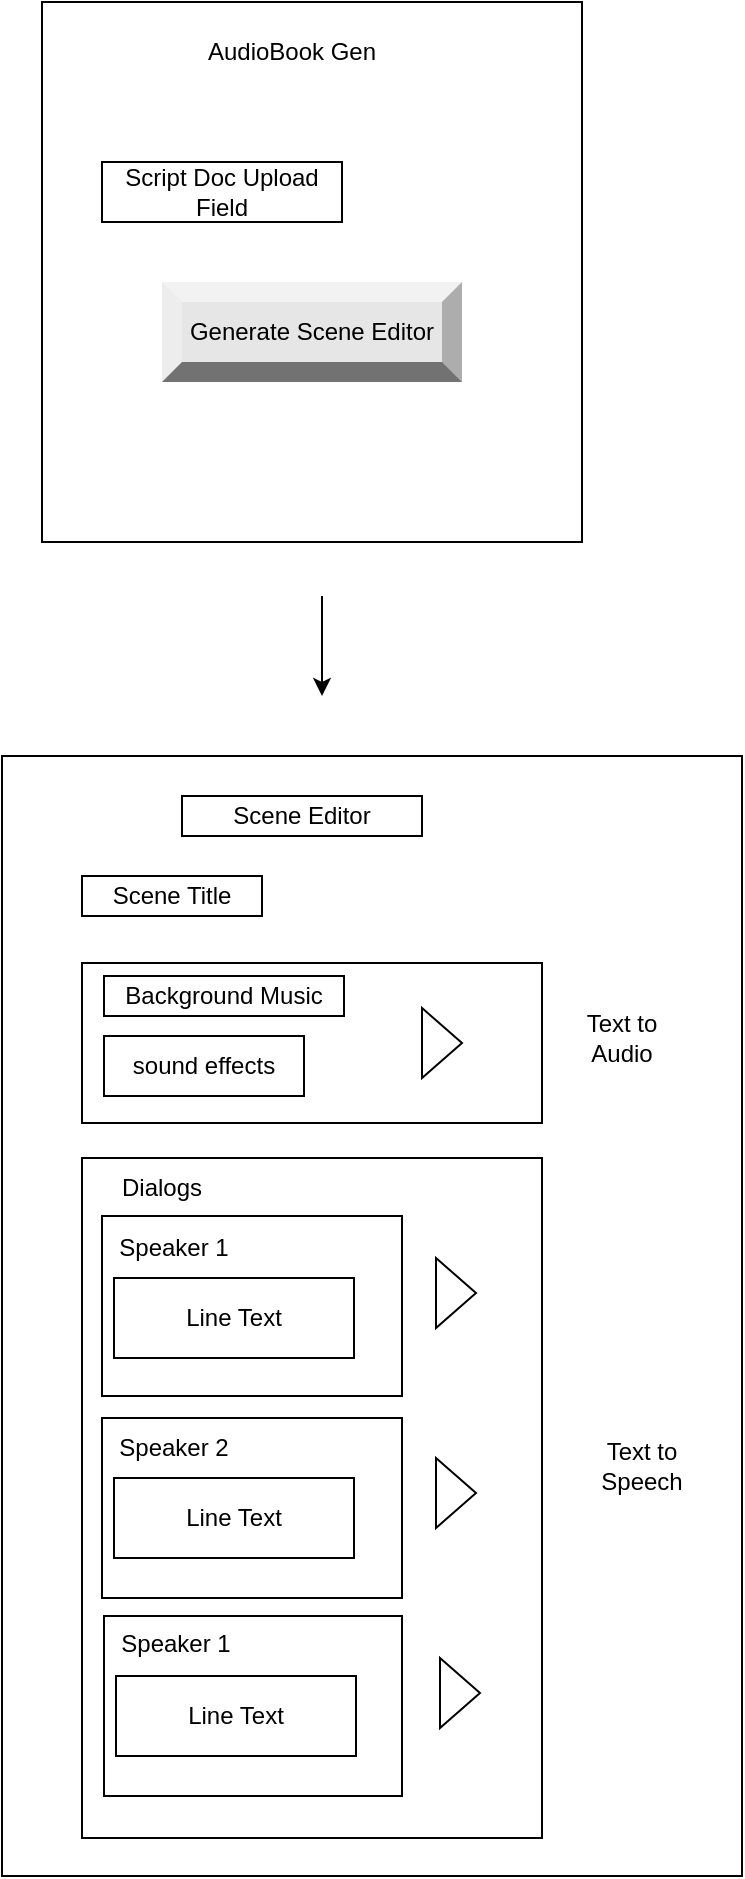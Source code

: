 <mxfile version="26.0.11">
  <diagram name="Page-1" id="xuAlltVhSJeQr6Tyt7DL">
    <mxGraphModel dx="1364" dy="795" grid="1" gridSize="10" guides="1" tooltips="1" connect="1" arrows="1" fold="1" page="1" pageScale="1" pageWidth="850" pageHeight="1100" math="0" shadow="0">
      <root>
        <mxCell id="0" />
        <mxCell id="1" parent="0" />
        <mxCell id="7l51cUJREPRZ6b69_pdL-1" value="" style="whiteSpace=wrap;html=1;aspect=fixed;" vertex="1" parent="1">
          <mxGeometry x="90" y="3" width="270" height="270" as="geometry" />
        </mxCell>
        <mxCell id="7l51cUJREPRZ6b69_pdL-2" value="AudioBook Gen" style="text;html=1;align=center;verticalAlign=middle;whiteSpace=wrap;rounded=0;" vertex="1" parent="1">
          <mxGeometry x="170" y="13" width="90" height="30" as="geometry" />
        </mxCell>
        <mxCell id="7l51cUJREPRZ6b69_pdL-3" value="" style="shape=image;html=1;verticalAlign=top;verticalLabelPosition=bottom;labelBackgroundColor=#ffffff;imageAspect=0;aspect=fixed;image=https://cdn0.iconfinder.com/data/icons/evericons-24px-vol-1/24/file-upload-128.png" vertex="1" parent="1">
          <mxGeometry x="260" y="83" width="30" height="30" as="geometry" />
        </mxCell>
        <mxCell id="7l51cUJREPRZ6b69_pdL-4" value="Script Doc Upload Field" style="rounded=0;whiteSpace=wrap;html=1;" vertex="1" parent="1">
          <mxGeometry x="120" y="83" width="120" height="30" as="geometry" />
        </mxCell>
        <mxCell id="7l51cUJREPRZ6b69_pdL-6" value="&lt;div&gt;Generate Scene Editor&lt;/div&gt;" style="labelPosition=center;verticalLabelPosition=middle;align=center;html=1;shape=mxgraph.basic.shaded_button;dx=10;fillColor=#E6E6E6;strokeColor=none;whiteSpace=wrap;" vertex="1" parent="1">
          <mxGeometry x="150" y="143" width="150" height="50" as="geometry" />
        </mxCell>
        <mxCell id="7l51cUJREPRZ6b69_pdL-7" value="" style="rounded=0;whiteSpace=wrap;html=1;" vertex="1" parent="1">
          <mxGeometry x="70" y="380" width="370" height="560" as="geometry" />
        </mxCell>
        <mxCell id="7l51cUJREPRZ6b69_pdL-8" value="Scene Editor" style="rounded=0;whiteSpace=wrap;html=1;" vertex="1" parent="1">
          <mxGeometry x="160" y="400" width="120" height="20" as="geometry" />
        </mxCell>
        <mxCell id="7l51cUJREPRZ6b69_pdL-9" value="Scene Title" style="rounded=0;whiteSpace=wrap;html=1;" vertex="1" parent="1">
          <mxGeometry x="110" y="440" width="90" height="20" as="geometry" />
        </mxCell>
        <mxCell id="7l51cUJREPRZ6b69_pdL-10" value="Background Music" style="rounded=0;whiteSpace=wrap;html=1;" vertex="1" parent="1">
          <mxGeometry x="121" y="490" width="120" height="20" as="geometry" />
        </mxCell>
        <mxCell id="7l51cUJREPRZ6b69_pdL-11" value="&lt;div&gt;sound effects&lt;/div&gt;" style="rounded=0;whiteSpace=wrap;html=1;" vertex="1" parent="1">
          <mxGeometry x="121" y="520" width="100" height="30" as="geometry" />
        </mxCell>
        <mxCell id="7l51cUJREPRZ6b69_pdL-12" value="" style="rounded=0;whiteSpace=wrap;html=1;" vertex="1" parent="1">
          <mxGeometry x="110" y="581" width="230" height="340" as="geometry" />
        </mxCell>
        <mxCell id="7l51cUJREPRZ6b69_pdL-13" value="" style="rounded=0;whiteSpace=wrap;html=1;" vertex="1" parent="1">
          <mxGeometry x="120" y="610" width="150" height="90" as="geometry" />
        </mxCell>
        <mxCell id="7l51cUJREPRZ6b69_pdL-15" value="Dialogs" style="text;html=1;align=center;verticalAlign=middle;whiteSpace=wrap;rounded=0;" vertex="1" parent="1">
          <mxGeometry x="120" y="581" width="60" height="30" as="geometry" />
        </mxCell>
        <mxCell id="7l51cUJREPRZ6b69_pdL-16" value="Speaker 1" style="text;html=1;align=center;verticalAlign=middle;whiteSpace=wrap;rounded=0;" vertex="1" parent="1">
          <mxGeometry x="126" y="611" width="60" height="30" as="geometry" />
        </mxCell>
        <mxCell id="7l51cUJREPRZ6b69_pdL-17" value="Line Text" style="rounded=0;whiteSpace=wrap;html=1;" vertex="1" parent="1">
          <mxGeometry x="126" y="641" width="120" height="40" as="geometry" />
        </mxCell>
        <mxCell id="7l51cUJREPRZ6b69_pdL-18" value="" style="rounded=0;whiteSpace=wrap;html=1;" vertex="1" parent="1">
          <mxGeometry x="120" y="711" width="150" height="90" as="geometry" />
        </mxCell>
        <mxCell id="7l51cUJREPRZ6b69_pdL-19" value="Speaker 2" style="text;html=1;align=center;verticalAlign=middle;whiteSpace=wrap;rounded=0;" vertex="1" parent="1">
          <mxGeometry x="126" y="711" width="60" height="30" as="geometry" />
        </mxCell>
        <mxCell id="7l51cUJREPRZ6b69_pdL-20" value="Line Text" style="rounded=0;whiteSpace=wrap;html=1;" vertex="1" parent="1">
          <mxGeometry x="126" y="741" width="120" height="40" as="geometry" />
        </mxCell>
        <mxCell id="7l51cUJREPRZ6b69_pdL-21" value="" style="rounded=0;whiteSpace=wrap;html=1;" vertex="1" parent="1">
          <mxGeometry x="121" y="810" width="149" height="90" as="geometry" />
        </mxCell>
        <mxCell id="7l51cUJREPRZ6b69_pdL-22" value="Speaker 1" style="text;html=1;align=center;verticalAlign=middle;whiteSpace=wrap;rounded=0;" vertex="1" parent="1">
          <mxGeometry x="127" y="809" width="60" height="30" as="geometry" />
        </mxCell>
        <mxCell id="7l51cUJREPRZ6b69_pdL-23" value="Line Text" style="rounded=0;whiteSpace=wrap;html=1;" vertex="1" parent="1">
          <mxGeometry x="127" y="840" width="120" height="40" as="geometry" />
        </mxCell>
        <mxCell id="7l51cUJREPRZ6b69_pdL-28" value="" style="triangle;whiteSpace=wrap;html=1;" vertex="1" parent="1">
          <mxGeometry x="287" y="631" width="20" height="35" as="geometry" />
        </mxCell>
        <mxCell id="7l51cUJREPRZ6b69_pdL-29" value="" style="triangle;whiteSpace=wrap;html=1;" vertex="1" parent="1">
          <mxGeometry x="287" y="731" width="20" height="35" as="geometry" />
        </mxCell>
        <mxCell id="7l51cUJREPRZ6b69_pdL-30" value="" style="triangle;whiteSpace=wrap;html=1;" vertex="1" parent="1">
          <mxGeometry x="289" y="831" width="20" height="35" as="geometry" />
        </mxCell>
        <mxCell id="7l51cUJREPRZ6b69_pdL-32" value="" style="rounded=0;whiteSpace=wrap;html=1;fillColor=none;" vertex="1" parent="1">
          <mxGeometry x="110" y="483.5" width="230" height="80" as="geometry" />
        </mxCell>
        <mxCell id="7l51cUJREPRZ6b69_pdL-35" value="&lt;div&gt;Text to Audio&lt;/div&gt;" style="text;html=1;align=center;verticalAlign=middle;whiteSpace=wrap;rounded=0;" vertex="1" parent="1">
          <mxGeometry x="350" y="506" width="60" height="30" as="geometry" />
        </mxCell>
        <mxCell id="7l51cUJREPRZ6b69_pdL-36" value="Text to Speech" style="text;html=1;align=center;verticalAlign=middle;whiteSpace=wrap;rounded=0;" vertex="1" parent="1">
          <mxGeometry x="360" y="720" width="60" height="30" as="geometry" />
        </mxCell>
        <mxCell id="7l51cUJREPRZ6b69_pdL-37" value="" style="triangle;whiteSpace=wrap;html=1;" vertex="1" parent="1">
          <mxGeometry x="280" y="506" width="20" height="35" as="geometry" />
        </mxCell>
        <mxCell id="7l51cUJREPRZ6b69_pdL-38" value="" style="endArrow=classic;html=1;rounded=0;" edge="1" parent="1">
          <mxGeometry width="50" height="50" relative="1" as="geometry">
            <mxPoint x="230" y="300" as="sourcePoint" />
            <mxPoint x="230" y="350" as="targetPoint" />
            <Array as="points">
              <mxPoint x="230" y="340" />
            </Array>
          </mxGeometry>
        </mxCell>
      </root>
    </mxGraphModel>
  </diagram>
</mxfile>
